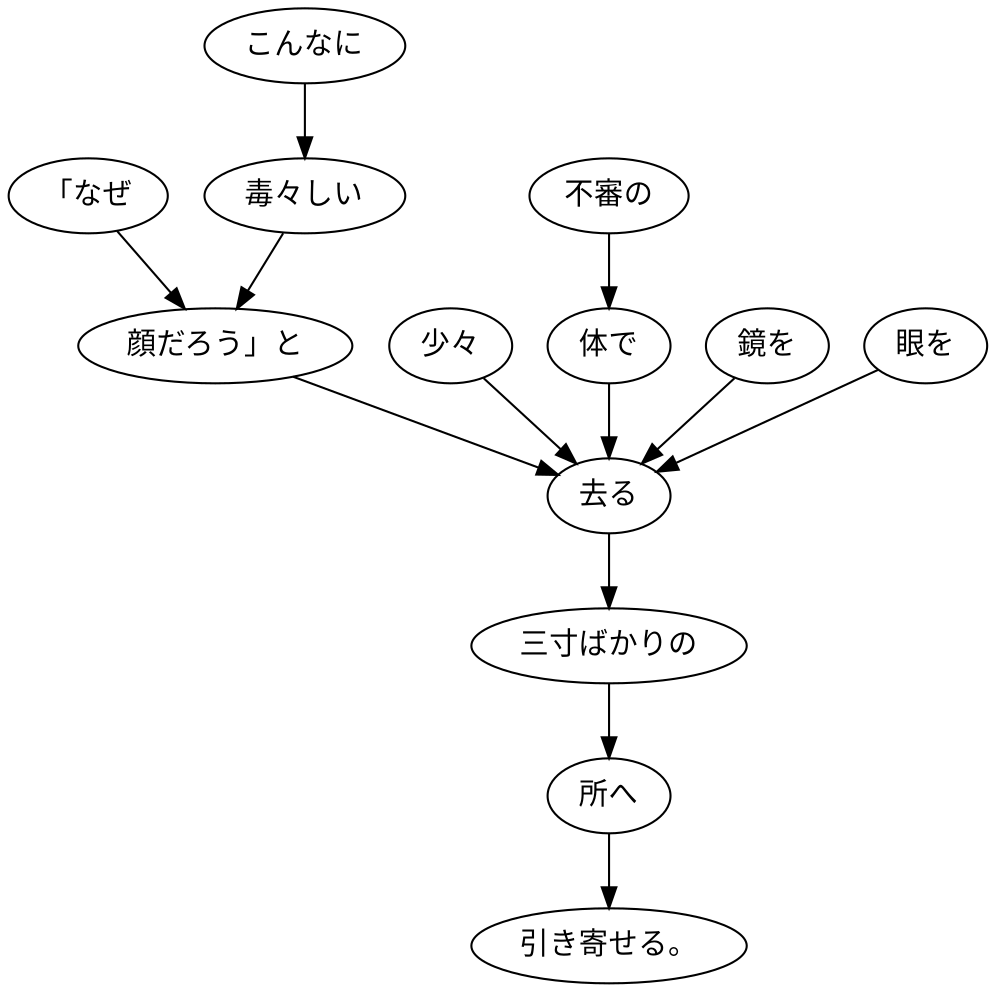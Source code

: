 digraph graph5685 {
	node0 [label="「なぜ"];
	node1 [label="こんなに"];
	node2 [label="毒々しい"];
	node3 [label="顔だろう」と"];
	node4 [label="少々"];
	node5 [label="不審の"];
	node6 [label="体で"];
	node7 [label="鏡を"];
	node8 [label="眼を"];
	node9 [label="去る"];
	node10 [label="三寸ばかりの"];
	node11 [label="所へ"];
	node12 [label="引き寄せる。"];
	node0 -> node3;
	node1 -> node2;
	node2 -> node3;
	node3 -> node9;
	node4 -> node9;
	node5 -> node6;
	node6 -> node9;
	node7 -> node9;
	node8 -> node9;
	node9 -> node10;
	node10 -> node11;
	node11 -> node12;
}
